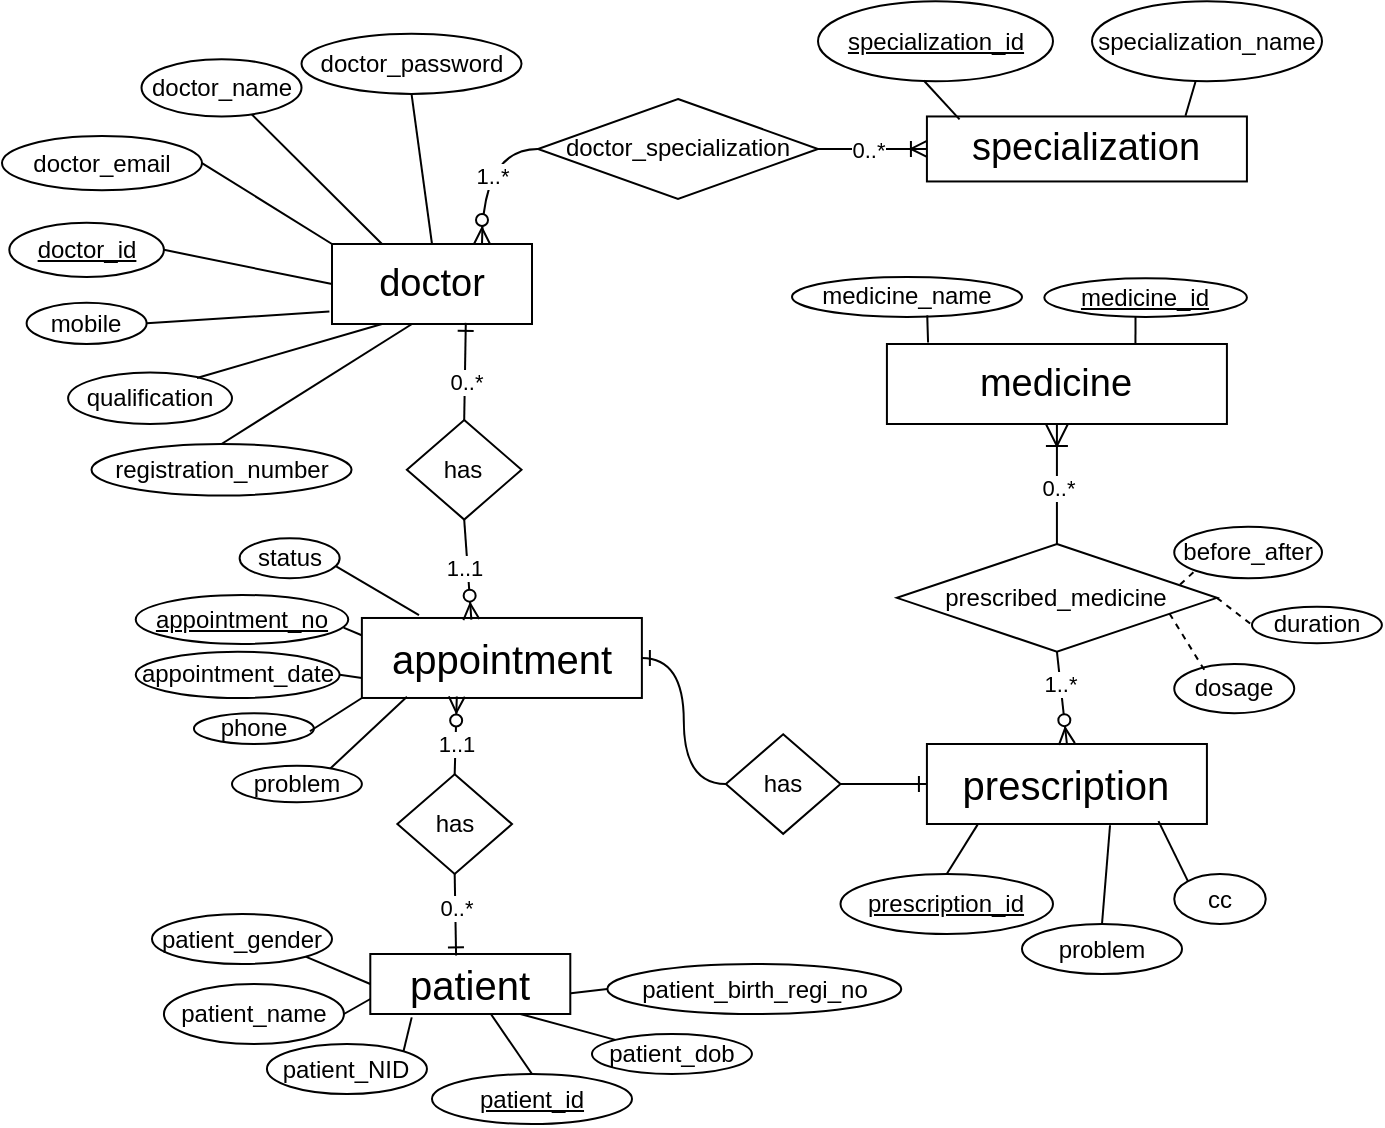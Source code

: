 <mxfile version="26.2.13">
  <diagram name="Page-1" id="ClBDFTrlVil5nWFejEg2">
    <mxGraphModel dx="2242" dy="811" grid="1" gridSize="10" guides="1" tooltips="1" connect="1" arrows="1" fold="1" page="1" pageScale="1" pageWidth="850" pageHeight="1100" math="0" shadow="0">
      <root>
        <mxCell id="0" />
        <mxCell id="1" parent="0" />
        <mxCell id="jbbtdIAwkqoKD0javM4b-1" value="&lt;font style=&quot;font-size: 19px;&quot;&gt;doctor&lt;/font&gt;" style="whiteSpace=wrap;html=1;align=center;" parent="1" vertex="1">
          <mxGeometry x="-360" y="590" width="100" height="40" as="geometry" />
        </mxCell>
        <mxCell id="jbbtdIAwkqoKD0javM4b-2" value="doctor_name" style="ellipse;whiteSpace=wrap;html=1;align=center;rotation=0;" parent="1" vertex="1">
          <mxGeometry x="-455.24" y="497.58" width="80" height="28.65" as="geometry" />
        </mxCell>
        <mxCell id="jbbtdIAwkqoKD0javM4b-3" value="doctor_email" style="ellipse;whiteSpace=wrap;html=1;align=center;rotation=0;" parent="1" vertex="1">
          <mxGeometry x="-525" y="536" width="100" height="27.08" as="geometry" />
        </mxCell>
        <mxCell id="jbbtdIAwkqoKD0javM4b-4" value="doctor_password" style="ellipse;whiteSpace=wrap;html=1;align=center;" parent="1" vertex="1">
          <mxGeometry x="-375.24" y="484.91" width="110" height="30.03" as="geometry" />
        </mxCell>
        <mxCell id="jbbtdIAwkqoKD0javM4b-5" value="doctor_id" style="ellipse;whiteSpace=wrap;html=1;align=center;fontStyle=4;rotation=0;" parent="1" vertex="1">
          <mxGeometry x="-521.35" y="579.39" width="77.32" height="27.07" as="geometry" />
        </mxCell>
        <mxCell id="jbbtdIAwkqoKD0javM4b-8" value="mobile" style="ellipse;whiteSpace=wrap;html=1;align=center;rotation=0;" parent="1" vertex="1">
          <mxGeometry x="-512.69" y="619.35" width="60" height="20.65" as="geometry" />
        </mxCell>
        <mxCell id="jbbtdIAwkqoKD0javM4b-9" value="qualification" style="ellipse;whiteSpace=wrap;html=1;align=center;rotation=0;" parent="1" vertex="1">
          <mxGeometry x="-491.95" y="654.28" width="81.95" height="25.78" as="geometry" />
        </mxCell>
        <mxCell id="jbbtdIAwkqoKD0javM4b-14" value="registration_number" style="ellipse;whiteSpace=wrap;html=1;align=center;rotation=0;" parent="1" vertex="1">
          <mxGeometry x="-480.24" y="690" width="130" height="25.78" as="geometry" />
        </mxCell>
        <mxCell id="jbbtdIAwkqoKD0javM4b-20" value="" style="endArrow=none;html=1;rounded=0;entryX=0.5;entryY=1;entryDx=0;entryDy=0;exitX=0.5;exitY=0;exitDx=0;exitDy=0;" parent="1" source="jbbtdIAwkqoKD0javM4b-1" target="jbbtdIAwkqoKD0javM4b-4" edge="1">
          <mxGeometry relative="1" as="geometry">
            <mxPoint x="-410" y="556.26" as="sourcePoint" />
            <mxPoint x="-250" y="556.26" as="targetPoint" />
          </mxGeometry>
        </mxCell>
        <mxCell id="jbbtdIAwkqoKD0javM4b-21" value="" style="endArrow=none;html=1;rounded=0;exitX=0;exitY=0.5;exitDx=0;exitDy=0;entryX=1;entryY=0.5;entryDx=0;entryDy=0;" parent="1" source="jbbtdIAwkqoKD0javM4b-1" target="jbbtdIAwkqoKD0javM4b-5" edge="1">
          <mxGeometry relative="1" as="geometry">
            <mxPoint x="-280" y="578.65" as="sourcePoint" />
            <mxPoint x="-410" y="616" as="targetPoint" />
          </mxGeometry>
        </mxCell>
        <mxCell id="jbbtdIAwkqoKD0javM4b-23" value="" style="endArrow=none;html=1;rounded=0;entryX=0.5;entryY=0;entryDx=0;entryDy=0;exitX=0.4;exitY=1;exitDx=0;exitDy=0;exitPerimeter=0;" parent="1" source="jbbtdIAwkqoKD0javM4b-1" target="jbbtdIAwkqoKD0javM4b-14" edge="1">
          <mxGeometry relative="1" as="geometry">
            <mxPoint x="-240" y="666.41" as="sourcePoint" />
            <mxPoint x="-162" y="656.41" as="targetPoint" />
          </mxGeometry>
        </mxCell>
        <mxCell id="jbbtdIAwkqoKD0javM4b-24" value="" style="endArrow=none;html=1;rounded=0;exitX=0.25;exitY=0;exitDx=0;exitDy=0;entryX=0.69;entryY=0.966;entryDx=0;entryDy=0;entryPerimeter=0;" parent="1" source="jbbtdIAwkqoKD0javM4b-1" target="jbbtdIAwkqoKD0javM4b-2" edge="1">
          <mxGeometry relative="1" as="geometry">
            <mxPoint x="-350" y="568.65" as="sourcePoint" />
            <mxPoint x="-380" y="528.65" as="targetPoint" />
          </mxGeometry>
        </mxCell>
        <mxCell id="jbbtdIAwkqoKD0javM4b-26" value="" style="endArrow=none;html=1;rounded=0;exitX=0;exitY=0;exitDx=0;exitDy=0;entryX=1;entryY=0.5;entryDx=0;entryDy=0;" parent="1" source="jbbtdIAwkqoKD0javM4b-1" target="jbbtdIAwkqoKD0javM4b-3" edge="1">
          <mxGeometry relative="1" as="geometry">
            <mxPoint x="-340" y="588.65" as="sourcePoint" />
            <mxPoint x="-372" y="534.65" as="targetPoint" />
          </mxGeometry>
        </mxCell>
        <mxCell id="jbbtdIAwkqoKD0javM4b-27" value="" style="endArrow=none;html=1;rounded=0;entryX=1;entryY=0.5;entryDx=0;entryDy=0;exitX=-0.013;exitY=0.845;exitDx=0;exitDy=0;exitPerimeter=0;" parent="1" source="jbbtdIAwkqoKD0javM4b-1" target="jbbtdIAwkqoKD0javM4b-8" edge="1">
          <mxGeometry relative="1" as="geometry">
            <mxPoint x="-390" y="595.65" as="sourcePoint" />
            <mxPoint x="-447" y="578.65" as="targetPoint" />
          </mxGeometry>
        </mxCell>
        <mxCell id="jbbtdIAwkqoKD0javM4b-28" value="" style="endArrow=none;html=1;rounded=0;entryX=0.786;entryY=0.104;entryDx=0;entryDy=0;exitX=0.25;exitY=1;exitDx=0;exitDy=0;entryPerimeter=0;" parent="1" source="jbbtdIAwkqoKD0javM4b-1" target="jbbtdIAwkqoKD0javM4b-9" edge="1">
          <mxGeometry relative="1" as="geometry">
            <mxPoint x="-380" y="605.65" as="sourcePoint" />
            <mxPoint x="-487" y="630.65" as="targetPoint" />
          </mxGeometry>
        </mxCell>
        <mxCell id="jbbtdIAwkqoKD0javM4b-51" value="dosage" style="ellipse;whiteSpace=wrap;html=1;align=center;rotation=0;" parent="1" vertex="1">
          <mxGeometry x="61.12" y="800.0" width="60" height="24.62" as="geometry" />
        </mxCell>
        <mxCell id="jbbtdIAwkqoKD0javM4b-52" value="before_after" style="ellipse;whiteSpace=wrap;html=1;align=center;rotation=0;" parent="1" vertex="1">
          <mxGeometry x="61.12" y="731.34" width="73.88" height="25.78" as="geometry" />
        </mxCell>
        <mxCell id="jbbtdIAwkqoKD0javM4b-63" value="duration" style="ellipse;whiteSpace=wrap;html=1;align=center;rotation=0;" parent="1" vertex="1">
          <mxGeometry x="100.0" y="771.34" width="64.94" height="18.26" as="geometry" />
        </mxCell>
        <mxCell id="jbbtdIAwkqoKD0javM4b-70" value="&lt;span style=&quot;font-size: 20px;&quot;&gt;prescription&lt;/span&gt;" style="whiteSpace=wrap;html=1;align=center;" parent="1" vertex="1">
          <mxGeometry x="-62.54" y="840" width="140" height="40" as="geometry" />
        </mxCell>
        <mxCell id="jbbtdIAwkqoKD0javM4b-72" value="prescription_id" style="ellipse;whiteSpace=wrap;html=1;align=center;fontStyle=4;" parent="1" vertex="1">
          <mxGeometry x="-105.75" y="905" width="106.25" height="30" as="geometry" />
        </mxCell>
        <mxCell id="jbbtdIAwkqoKD0javM4b-81" value="problem" style="ellipse;whiteSpace=wrap;html=1;align=center;" parent="1" vertex="1">
          <mxGeometry x="-15.0" y="930" width="80" height="25" as="geometry" />
        </mxCell>
        <mxCell id="jbbtdIAwkqoKD0javM4b-84" value="" style="endArrow=none;html=1;rounded=0;exitX=0.5;exitY=0;exitDx=0;exitDy=0;entryX=0.181;entryY=1.008;entryDx=0;entryDy=0;entryPerimeter=0;" parent="1" source="jbbtdIAwkqoKD0javM4b-72" target="jbbtdIAwkqoKD0javM4b-70" edge="1">
          <mxGeometry relative="1" as="geometry">
            <mxPoint x="-102.54" y="755" as="sourcePoint" />
            <mxPoint x="57.46" y="755" as="targetPoint" />
          </mxGeometry>
        </mxCell>
        <mxCell id="jbbtdIAwkqoKD0javM4b-85" value="" style="endArrow=none;html=1;rounded=0;exitX=0.5;exitY=0;exitDx=0;exitDy=0;entryX=0.654;entryY=1.016;entryDx=0;entryDy=0;entryPerimeter=0;" parent="1" source="jbbtdIAwkqoKD0javM4b-81" target="jbbtdIAwkqoKD0javM4b-70" edge="1">
          <mxGeometry relative="1" as="geometry">
            <mxPoint x="-102.54" y="870" as="sourcePoint" />
            <mxPoint x="-52.54" y="865" as="targetPoint" />
          </mxGeometry>
        </mxCell>
        <mxCell id="jbbtdIAwkqoKD0javM4b-99" value="&lt;font style=&quot;font-size: 20px;&quot;&gt;patient&lt;/font&gt;" style="whiteSpace=wrap;html=1;align=center;" parent="1" vertex="1">
          <mxGeometry x="-340.85" y="945" width="100" height="30" as="geometry" />
        </mxCell>
        <mxCell id="jbbtdIAwkqoKD0javM4b-100" value="patient_id" style="ellipse;whiteSpace=wrap;html=1;align=center;fontStyle=4;" parent="1" vertex="1">
          <mxGeometry x="-310" y="1005" width="100" height="25" as="geometry" />
        </mxCell>
        <mxCell id="jbbtdIAwkqoKD0javM4b-101" value="patient_birth_regi_no" style="ellipse;whiteSpace=wrap;html=1;align=center;" parent="1" vertex="1">
          <mxGeometry x="-222.32" y="950" width="146.95" height="25" as="geometry" />
        </mxCell>
        <mxCell id="jbbtdIAwkqoKD0javM4b-102" value="patient_NID" style="ellipse;whiteSpace=wrap;html=1;align=center;" parent="1" vertex="1">
          <mxGeometry x="-392.53" y="990" width="80" height="25" as="geometry" />
        </mxCell>
        <mxCell id="jbbtdIAwkqoKD0javM4b-103" value="patient_name" style="ellipse;whiteSpace=wrap;html=1;align=center;" parent="1" vertex="1">
          <mxGeometry x="-444.03" y="960" width="90" height="30" as="geometry" />
        </mxCell>
        <mxCell id="jbbtdIAwkqoKD0javM4b-104" value="patient_gender" style="ellipse;whiteSpace=wrap;html=1;align=center;" parent="1" vertex="1">
          <mxGeometry x="-450" y="925" width="90" height="25" as="geometry" />
        </mxCell>
        <mxCell id="jbbtdIAwkqoKD0javM4b-105" value="" style="endArrow=none;html=1;rounded=0;exitX=1;exitY=0.5;exitDx=0;exitDy=0;entryX=0;entryY=0.75;entryDx=0;entryDy=0;" parent="1" source="jbbtdIAwkqoKD0javM4b-103" target="jbbtdIAwkqoKD0javM4b-99" edge="1">
          <mxGeometry relative="1" as="geometry">
            <mxPoint x="-408.9" y="865" as="sourcePoint" />
            <mxPoint x="-248.9" y="865" as="targetPoint" />
          </mxGeometry>
        </mxCell>
        <mxCell id="jbbtdIAwkqoKD0javM4b-106" value="" style="endArrow=none;html=1;rounded=0;exitX=1;exitY=0;exitDx=0;exitDy=0;entryX=0.207;entryY=1.056;entryDx=0;entryDy=0;entryPerimeter=0;" parent="1" source="jbbtdIAwkqoKD0javM4b-102" target="jbbtdIAwkqoKD0javM4b-99" edge="1">
          <mxGeometry relative="1" as="geometry">
            <mxPoint x="-408.9" y="980" as="sourcePoint" />
            <mxPoint x="-358.9" y="975" as="targetPoint" />
          </mxGeometry>
        </mxCell>
        <mxCell id="jbbtdIAwkqoKD0javM4b-107" value="" style="endArrow=none;html=1;rounded=0;exitX=0.5;exitY=0;exitDx=0;exitDy=0;" parent="1" source="jbbtdIAwkqoKD0javM4b-100" target="jbbtdIAwkqoKD0javM4b-99" edge="1">
          <mxGeometry relative="1" as="geometry">
            <mxPoint x="-380.9" y="1021" as="sourcePoint" />
            <mxPoint x="-358.9" y="1005" as="targetPoint" />
          </mxGeometry>
        </mxCell>
        <mxCell id="jbbtdIAwkqoKD0javM4b-108" value="" style="endArrow=none;html=1;rounded=0;exitX=1;exitY=1;exitDx=0;exitDy=0;entryX=0;entryY=0.5;entryDx=0;entryDy=0;" parent="1" source="jbbtdIAwkqoKD0javM4b-104" target="jbbtdIAwkqoKD0javM4b-99" edge="1">
          <mxGeometry relative="1" as="geometry">
            <mxPoint x="-283.9" y="1025" as="sourcePoint" />
            <mxPoint x="-288.9" y="1005" as="targetPoint" />
          </mxGeometry>
        </mxCell>
        <mxCell id="jbbtdIAwkqoKD0javM4b-109" value="" style="endArrow=none;html=1;rounded=0;exitX=0;exitY=0.5;exitDx=0;exitDy=0;entryX=1.003;entryY=0.653;entryDx=0;entryDy=0;entryPerimeter=0;" parent="1" source="jbbtdIAwkqoKD0javM4b-101" target="jbbtdIAwkqoKD0javM4b-99" edge="1">
          <mxGeometry relative="1" as="geometry">
            <mxPoint x="-173.9" y="1028" as="sourcePoint" />
            <mxPoint x="-288.9" y="930" as="targetPoint" />
          </mxGeometry>
        </mxCell>
        <mxCell id="Ny59YyF_WHzDi1XFRu8P-16" value="&lt;font style=&quot;font-size: 19px;&quot;&gt;specialization&lt;/font&gt;" style="whiteSpace=wrap;html=1;align=center;" parent="1" vertex="1">
          <mxGeometry x="-62.54" y="526.23" width="160" height="32.5" as="geometry" />
        </mxCell>
        <mxCell id="Ny59YyF_WHzDi1XFRu8P-17" value="specialization_id" style="ellipse;whiteSpace=wrap;html=1;align=center;fontStyle=4;flipH=0;flipV=0;" parent="1" vertex="1">
          <mxGeometry x="-117.0" y="468.62" width="117.5" height="40" as="geometry" />
        </mxCell>
        <mxCell id="Ny59YyF_WHzDi1XFRu8P-18" value="specialization_name" style="ellipse;whiteSpace=wrap;html=1;align=center;flipH=0;flipV=0;" parent="1" vertex="1">
          <mxGeometry x="20.0" y="468.62" width="115" height="40" as="geometry" />
        </mxCell>
        <mxCell id="Ny59YyF_WHzDi1XFRu8P-19" value="" style="endArrow=none;html=1;rounded=0;entryX=0.45;entryY=0.991;entryDx=0;entryDy=0;exitX=0.102;exitY=0.044;exitDx=0;exitDy=0;exitPerimeter=0;entryPerimeter=0;" parent="1" source="Ny59YyF_WHzDi1XFRu8P-16" target="Ny59YyF_WHzDi1XFRu8P-17" edge="1">
          <mxGeometry relative="1" as="geometry">
            <mxPoint x="-187.743" y="348.66" as="sourcePoint" />
            <mxPoint x="-126.743" y="309.66" as="targetPoint" />
          </mxGeometry>
        </mxCell>
        <mxCell id="Ny59YyF_WHzDi1XFRu8P-20" value="" style="endArrow=none;html=1;rounded=0;entryX=0.808;entryY=-0.01;entryDx=0;entryDy=0;entryPerimeter=0;" parent="1" source="Ny59YyF_WHzDi1XFRu8P-18" target="Ny59YyF_WHzDi1XFRu8P-16" edge="1">
          <mxGeometry relative="1" as="geometry">
            <mxPoint x="-98.7" y="581.14" as="sourcePoint" />
            <mxPoint x="-96.27" y="559.94" as="targetPoint" />
          </mxGeometry>
        </mxCell>
        <mxCell id="Ny59YyF_WHzDi1XFRu8P-21" value="&lt;font style=&quot;font-size: 19px;&quot;&gt;medicine&lt;/font&gt;" style="whiteSpace=wrap;html=1;align=center;flipH=0;flipV=0;" parent="1" vertex="1">
          <mxGeometry x="-82.54" y="640" width="170" height="40" as="geometry" />
        </mxCell>
        <mxCell id="Ny59YyF_WHzDi1XFRu8P-22" value="medicine_id" style="ellipse;whiteSpace=wrap;html=1;align=center;fontStyle=4;flipH=0;flipV=0;" parent="1" vertex="1">
          <mxGeometry x="-3.83" y="607.09" width="101.29" height="19.37" as="geometry" />
        </mxCell>
        <mxCell id="Ny59YyF_WHzDi1XFRu8P-23" value="medicine_name" style="ellipse;whiteSpace=wrap;html=1;align=center;flipH=0;flipV=0;" parent="1" vertex="1">
          <mxGeometry x="-130" y="606.46" width="115" height="20" as="geometry" />
        </mxCell>
        <mxCell id="Ny59YyF_WHzDi1XFRu8P-24" value="" style="endArrow=none;html=1;rounded=0;entryX=0.45;entryY=0.991;entryDx=0;entryDy=0;exitX=0.731;exitY=0;exitDx=0;exitDy=0;entryPerimeter=0;exitPerimeter=0;" parent="1" source="Ny59YyF_WHzDi1XFRu8P-21" target="Ny59YyF_WHzDi1XFRu8P-22" edge="1">
          <mxGeometry relative="1" as="geometry">
            <mxPoint x="-157.55" y="507.75" as="sourcePoint" />
            <mxPoint x="-96.55" y="468.75" as="targetPoint" />
          </mxGeometry>
        </mxCell>
        <mxCell id="Ny59YyF_WHzDi1XFRu8P-25" value="" style="endArrow=none;html=1;rounded=0;exitX=0.588;exitY=0.962;exitDx=0;exitDy=0;exitPerimeter=0;entryX=0.121;entryY=-0.018;entryDx=0;entryDy=0;entryPerimeter=0;" parent="1" source="Ny59YyF_WHzDi1XFRu8P-23" target="Ny59YyF_WHzDi1XFRu8P-21" edge="1">
          <mxGeometry relative="1" as="geometry">
            <mxPoint x="54.387" y="688.98" as="sourcePoint" />
            <mxPoint x="54.447" y="673.98" as="targetPoint" />
          </mxGeometry>
        </mxCell>
        <mxCell id="Ny59YyF_WHzDi1XFRu8P-32" value="doctor_specialization" style="shape=rhombus;perimeter=rhombusPerimeter;whiteSpace=wrap;html=1;align=center;" parent="1" vertex="1">
          <mxGeometry x="-257" y="517.48" width="140" height="50" as="geometry" />
        </mxCell>
        <mxCell id="Ny59YyF_WHzDi1XFRu8P-36" value="patient_dob" style="ellipse;whiteSpace=wrap;html=1;align=center;" parent="1" vertex="1">
          <mxGeometry x="-230.02" y="985" width="80" height="20" as="geometry" />
        </mxCell>
        <mxCell id="Ny59YyF_WHzDi1XFRu8P-37" value="" style="endArrow=none;html=1;rounded=0;exitX=0;exitY=0;exitDx=0;exitDy=0;entryX=0.75;entryY=1;entryDx=0;entryDy=0;" parent="1" source="Ny59YyF_WHzDi1XFRu8P-36" target="jbbtdIAwkqoKD0javM4b-99" edge="1">
          <mxGeometry relative="1" as="geometry">
            <mxPoint x="-283.9" y="1025" as="sourcePoint" />
            <mxPoint x="-288.9" y="1005" as="targetPoint" />
          </mxGeometry>
        </mxCell>
        <mxCell id="Ny59YyF_WHzDi1XFRu8P-38" value="prescribed_medicine" style="shape=rhombus;perimeter=rhombusPerimeter;whiteSpace=wrap;html=1;align=center;flipH=0;flipV=0;" parent="1" vertex="1">
          <mxGeometry x="-77.54" y="739.99" width="160" height="53.86" as="geometry" />
        </mxCell>
        <mxCell id="Ny59YyF_WHzDi1XFRu8P-39" value="" style="fontSize=12;html=1;endArrow=ERoneToMany;rounded=0;endSize=9;exitX=0.5;exitY=0;exitDx=0;exitDy=0;entryX=0.5;entryY=1;entryDx=0;entryDy=0;" parent="1" source="Ny59YyF_WHzDi1XFRu8P-38" target="Ny59YyF_WHzDi1XFRu8P-21" edge="1">
          <mxGeometry width="100" height="100" relative="1" as="geometry">
            <mxPoint x="226.44" y="546.78" as="sourcePoint" />
            <mxPoint x="6.5" y="598.78" as="targetPoint" />
          </mxGeometry>
        </mxCell>
        <mxCell id="3pXVcGCdaW2TRZtOjEDm-21" value="0..*" style="edgeLabel;html=1;align=center;verticalAlign=middle;resizable=0;points=[];" vertex="1" connectable="0" parent="Ny59YyF_WHzDi1XFRu8P-39">
          <mxGeometry x="-0.052" relative="1" as="geometry">
            <mxPoint as="offset" />
          </mxGeometry>
        </mxCell>
        <mxCell id="Ny59YyF_WHzDi1XFRu8P-42" value="" style="endArrow=none;dashed=1;html=1;rounded=0;exitX=0.885;exitY=0.376;exitDx=0;exitDy=0;entryX=0;entryY=1;entryDx=0;entryDy=0;exitPerimeter=0;" parent="1" source="Ny59YyF_WHzDi1XFRu8P-38" target="jbbtdIAwkqoKD0javM4b-52" edge="1">
          <mxGeometry width="50" height="50" relative="1" as="geometry">
            <mxPoint x="54.25" y="777.4" as="sourcePoint" />
            <mxPoint x="91.06" y="760.32" as="targetPoint" />
          </mxGeometry>
        </mxCell>
        <mxCell id="Ny59YyF_WHzDi1XFRu8P-43" value="" style="endArrow=none;dashed=1;html=1;rounded=0;exitX=1;exitY=0.5;exitDx=0;exitDy=0;entryX=0;entryY=0.5;entryDx=0;entryDy=0;" parent="1" source="Ny59YyF_WHzDi1XFRu8P-38" target="jbbtdIAwkqoKD0javM4b-63" edge="1">
          <mxGeometry width="50" height="50" relative="1" as="geometry">
            <mxPoint x="76.25" y="783.4" as="sourcePoint" />
            <mxPoint x="96.78" y="795.88" as="targetPoint" />
          </mxGeometry>
        </mxCell>
        <mxCell id="Ny59YyF_WHzDi1XFRu8P-44" value="" style="endArrow=none;dashed=1;html=1;rounded=0;exitX=0.852;exitY=0.647;exitDx=0;exitDy=0;exitPerimeter=0;entryX=0.268;entryY=0.188;entryDx=0;entryDy=0;entryPerimeter=0;" parent="1" source="Ny59YyF_WHzDi1XFRu8P-38" target="jbbtdIAwkqoKD0javM4b-51" edge="1">
          <mxGeometry width="50" height="50" relative="1" as="geometry">
            <mxPoint x="82.25" y="798.4" as="sourcePoint" />
            <mxPoint x="86.443" y="812.395" as="targetPoint" />
          </mxGeometry>
        </mxCell>
        <mxCell id="FU_f0k-QAeN1vuseyPI--5" value="phone" style="ellipse;whiteSpace=wrap;html=1;align=center;rotation=0;" parent="1" vertex="1">
          <mxGeometry x="-429.03" y="824.62" width="60" height="15.38" as="geometry" />
        </mxCell>
        <mxCell id="FU_f0k-QAeN1vuseyPI--6" value="status" style="ellipse;whiteSpace=wrap;html=1;align=center;rotation=0;" parent="1" vertex="1">
          <mxGeometry x="-406.18" y="737.12" width="50" height="20" as="geometry" />
        </mxCell>
        <mxCell id="FU_f0k-QAeN1vuseyPI--7" value="problem" style="ellipse;whiteSpace=wrap;html=1;align=center;rotation=0;" parent="1" vertex="1">
          <mxGeometry x="-410" y="850.87" width="64.94" height="18.26" as="geometry" />
        </mxCell>
        <mxCell id="FU_f0k-QAeN1vuseyPI--13" value="appointment_no" style="ellipse;whiteSpace=wrap;html=1;align=center;fontStyle=4;" parent="1" vertex="1">
          <mxGeometry x="-458.13" y="765.47" width="106.25" height="24.53" as="geometry" />
        </mxCell>
        <mxCell id="fthoK1puPD9MAaoYh8Hu-1" value="" style="endArrow=none;html=1;rounded=0;exitX=0.01;exitY=0.231;exitDx=0;exitDy=0;entryX=0.978;entryY=0.665;entryDx=0;entryDy=0;exitPerimeter=0;entryPerimeter=0;" parent="1" source="fthoK1puPD9MAaoYh8Hu-3" target="FU_f0k-QAeN1vuseyPI--13" edge="1">
          <mxGeometry relative="1" as="geometry">
            <mxPoint x="-351.27" y="801.99" as="sourcePoint" />
            <mxPoint x="-80" y="825" as="targetPoint" />
          </mxGeometry>
        </mxCell>
        <mxCell id="fthoK1puPD9MAaoYh8Hu-2" value="" style="endArrow=none;html=1;rounded=0;entryX=1;entryY=0.5;entryDx=0;entryDy=0;exitX=0;exitY=0.75;exitDx=0;exitDy=0;" parent="1" source="fthoK1puPD9MAaoYh8Hu-3" target="FU_f0k-QAeN1vuseyPI--4" edge="1">
          <mxGeometry relative="1" as="geometry">
            <mxPoint x="-360" y="820" as="sourcePoint" />
            <mxPoint x="-354" y="812" as="targetPoint" />
          </mxGeometry>
        </mxCell>
        <mxCell id="fthoK1puPD9MAaoYh8Hu-3" value="&lt;span style=&quot;font-size: 20px;&quot;&gt;appointment&lt;/span&gt;" style="whiteSpace=wrap;html=1;align=center;" parent="1" vertex="1">
          <mxGeometry x="-345.06" y="776.99" width="140" height="40" as="geometry" />
        </mxCell>
        <mxCell id="fthoK1puPD9MAaoYh8Hu-5" value="" style="endArrow=none;html=1;rounded=0;exitX=0.161;exitY=0.984;exitDx=0;exitDy=0;entryX=0.757;entryY=0.075;entryDx=0;entryDy=0;entryPerimeter=0;exitPerimeter=0;" parent="1" source="fthoK1puPD9MAaoYh8Hu-3" target="FU_f0k-QAeN1vuseyPI--7" edge="1">
          <mxGeometry relative="1" as="geometry">
            <mxPoint x="-104" y="812" as="sourcePoint" />
            <mxPoint x="-195" y="807" as="targetPoint" />
          </mxGeometry>
        </mxCell>
        <mxCell id="fthoK1puPD9MAaoYh8Hu-7" value="" style="endArrow=none;html=1;rounded=0;exitX=0.965;exitY=0.705;exitDx=0;exitDy=0;entryX=0.204;entryY=-0.035;entryDx=0;entryDy=0;entryPerimeter=0;exitPerimeter=0;" parent="1" source="FU_f0k-QAeN1vuseyPI--6" target="fthoK1puPD9MAaoYh8Hu-3" edge="1">
          <mxGeometry relative="1" as="geometry">
            <mxPoint x="-212" y="762" as="sourcePoint" />
            <mxPoint x="-239" y="788" as="targetPoint" />
          </mxGeometry>
        </mxCell>
        <mxCell id="fthoK1puPD9MAaoYh8Hu-8" value="has" style="shape=rhombus;perimeter=rhombusPerimeter;whiteSpace=wrap;html=1;align=center;flipH=0;flipV=0;" parent="1" vertex="1">
          <mxGeometry x="-163.07" y="835.1" width="57.32" height="49.81" as="geometry" />
        </mxCell>
        <mxCell id="fthoK1puPD9MAaoYh8Hu-9" value="has" style="shape=rhombus;perimeter=rhombusPerimeter;whiteSpace=wrap;html=1;align=center;flipH=0;flipV=0;" parent="1" vertex="1">
          <mxGeometry x="-327.32" y="855.15" width="57.32" height="49.81" as="geometry" />
        </mxCell>
        <mxCell id="fthoK1puPD9MAaoYh8Hu-10" value="has" style="shape=rhombus;perimeter=rhombusPerimeter;whiteSpace=wrap;html=1;align=center;flipH=0;flipV=0;" parent="1" vertex="1">
          <mxGeometry x="-322.56" y="677.98" width="57.32" height="49.81" as="geometry" />
        </mxCell>
        <mxCell id="Byn8joqWkYTIwC0GCdsC-1" value="cc" style="ellipse;whiteSpace=wrap;html=1;align=center;" parent="1" vertex="1">
          <mxGeometry x="61.12" y="905" width="45.75" height="25" as="geometry" />
        </mxCell>
        <mxCell id="Byn8joqWkYTIwC0GCdsC-3" value="" style="endArrow=none;html=1;rounded=0;exitX=0;exitY=0;exitDx=0;exitDy=0;entryX=0.827;entryY=0.964;entryDx=0;entryDy=0;entryPerimeter=0;" parent="1" source="Byn8joqWkYTIwC0GCdsC-1" target="jbbtdIAwkqoKD0javM4b-70" edge="1">
          <mxGeometry relative="1" as="geometry">
            <mxPoint x="65" y="945" as="sourcePoint" />
            <mxPoint x="39" y="891" as="targetPoint" />
          </mxGeometry>
        </mxCell>
        <mxCell id="q_bACkfQ96GP_jLOjfz--1" value="" style="endArrow=none;html=1;rounded=0;exitX=0.966;exitY=0.586;exitDx=0;exitDy=0;entryX=0;entryY=1;entryDx=0;entryDy=0;exitPerimeter=0;" parent="1" source="FU_f0k-QAeN1vuseyPI--5" target="fthoK1puPD9MAaoYh8Hu-3" edge="1">
          <mxGeometry relative="1" as="geometry">
            <mxPoint x="-509" y="828" as="sourcePoint" />
            <mxPoint x="-249" y="778" as="targetPoint" />
          </mxGeometry>
        </mxCell>
        <mxCell id="FU_f0k-QAeN1vuseyPI--4" value="appointment_date" style="ellipse;whiteSpace=wrap;html=1;align=center;" parent="1" vertex="1">
          <mxGeometry x="-458.13" y="793.85" width="101.95" height="23.14" as="geometry" />
        </mxCell>
        <mxCell id="q_bACkfQ96GP_jLOjfz--3" value="" style="fontSize=12;html=1;endArrow=ERoneToMany;rounded=0;entryX=0;entryY=0.5;entryDx=0;entryDy=0;exitX=1;exitY=0.5;exitDx=0;exitDy=0;edgeStyle=orthogonalEdgeStyle;curved=1;" parent="1" source="Ny59YyF_WHzDi1XFRu8P-32" target="Ny59YyF_WHzDi1XFRu8P-16" edge="1">
          <mxGeometry width="100" height="100" relative="1" as="geometry">
            <mxPoint x="-236" y="564" as="sourcePoint" />
            <mxPoint x="-267" y="601" as="targetPoint" />
          </mxGeometry>
        </mxCell>
        <mxCell id="3pXVcGCdaW2TRZtOjEDm-8" value="0..*" style="edgeLabel;html=1;align=center;verticalAlign=middle;resizable=0;points=[];" vertex="1" connectable="0" parent="q_bACkfQ96GP_jLOjfz--3">
          <mxGeometry x="-0.097" relative="1" as="geometry">
            <mxPoint as="offset" />
          </mxGeometry>
        </mxCell>
        <mxCell id="3pXVcGCdaW2TRZtOjEDm-1" value="" style="fontSize=12;html=1;endArrow=ERone;endFill=1;rounded=0;entryX=0.669;entryY=0.986;entryDx=0;entryDy=0;entryPerimeter=0;exitX=0.5;exitY=0;exitDx=0;exitDy=0;" edge="1" parent="1" source="fthoK1puPD9MAaoYh8Hu-10" target="jbbtdIAwkqoKD0javM4b-1">
          <mxGeometry width="100" height="100" relative="1" as="geometry">
            <mxPoint x="-270" y="737.12" as="sourcePoint" />
            <mxPoint x="-170" y="637.12" as="targetPoint" />
          </mxGeometry>
        </mxCell>
        <mxCell id="3pXVcGCdaW2TRZtOjEDm-3" value="0..*" style="edgeLabel;html=1;align=center;verticalAlign=middle;resizable=0;points=[];" vertex="1" connectable="0" parent="3pXVcGCdaW2TRZtOjEDm-1">
          <mxGeometry x="-0.196" relative="1" as="geometry">
            <mxPoint as="offset" />
          </mxGeometry>
        </mxCell>
        <mxCell id="3pXVcGCdaW2TRZtOjEDm-5" value="" style="fontSize=12;html=1;endArrow=ERzeroToMany;endFill=1;rounded=0;entryX=0.391;entryY=0.02;entryDx=0;entryDy=0;entryPerimeter=0;exitX=0.5;exitY=1;exitDx=0;exitDy=0;" edge="1" parent="1" source="fthoK1puPD9MAaoYh8Hu-10" target="fthoK1puPD9MAaoYh8Hu-3">
          <mxGeometry width="100" height="100" relative="1" as="geometry">
            <mxPoint x="-340" y="770" as="sourcePoint" />
            <mxPoint x="-240" y="670" as="targetPoint" />
          </mxGeometry>
        </mxCell>
        <mxCell id="3pXVcGCdaW2TRZtOjEDm-6" value="1..1" style="edgeLabel;html=1;align=center;verticalAlign=middle;resizable=0;points=[];" vertex="1" connectable="0" parent="3pXVcGCdaW2TRZtOjEDm-5">
          <mxGeometry x="-0.071" y="-2" relative="1" as="geometry">
            <mxPoint as="offset" />
          </mxGeometry>
        </mxCell>
        <mxCell id="3pXVcGCdaW2TRZtOjEDm-7" value="" style="edgeStyle=orthogonalEdgeStyle;fontSize=12;html=1;endArrow=ERzeroToMany;endFill=1;rounded=0;exitX=0;exitY=0.5;exitDx=0;exitDy=0;entryX=0.75;entryY=0;entryDx=0;entryDy=0;curved=1;" edge="1" parent="1" source="Ny59YyF_WHzDi1XFRu8P-32" target="jbbtdIAwkqoKD0javM4b-1">
          <mxGeometry width="100" height="100" relative="1" as="geometry">
            <mxPoint x="-280" y="630" as="sourcePoint" />
            <mxPoint x="-180" y="530" as="targetPoint" />
          </mxGeometry>
        </mxCell>
        <mxCell id="3pXVcGCdaW2TRZtOjEDm-9" value="1..*" style="edgeLabel;html=1;align=center;verticalAlign=middle;resizable=0;points=[];" vertex="1" connectable="0" parent="3pXVcGCdaW2TRZtOjEDm-7">
          <mxGeometry x="0.094" y="5" relative="1" as="geometry">
            <mxPoint as="offset" />
          </mxGeometry>
        </mxCell>
        <mxCell id="3pXVcGCdaW2TRZtOjEDm-12" value="" style="fontSize=12;html=1;endArrow=ERzeroToMany;endFill=1;rounded=0;entryX=0.339;entryY=0.982;entryDx=0;entryDy=0;entryPerimeter=0;exitX=0.5;exitY=0;exitDx=0;exitDy=0;" edge="1" parent="1" source="fthoK1puPD9MAaoYh8Hu-9" target="fthoK1puPD9MAaoYh8Hu-3">
          <mxGeometry width="100" height="100" relative="1" as="geometry">
            <mxPoint x="-300" y="850" as="sourcePoint" />
            <mxPoint x="-280" y="788" as="targetPoint" />
          </mxGeometry>
        </mxCell>
        <mxCell id="3pXVcGCdaW2TRZtOjEDm-13" value="1..1" style="edgeLabel;html=1;align=center;verticalAlign=middle;resizable=0;points=[];" vertex="1" connectable="0" parent="3pXVcGCdaW2TRZtOjEDm-12">
          <mxGeometry x="-0.071" y="-2" relative="1" as="geometry">
            <mxPoint x="-2" y="3" as="offset" />
          </mxGeometry>
        </mxCell>
        <mxCell id="3pXVcGCdaW2TRZtOjEDm-14" value="" style="fontSize=12;html=1;endArrow=ERone;endFill=1;rounded=0;entryX=0.429;entryY=0.024;entryDx=0;entryDy=0;entryPerimeter=0;exitX=0.5;exitY=1;exitDx=0;exitDy=0;" edge="1" parent="1" source="fthoK1puPD9MAaoYh8Hu-9" target="jbbtdIAwkqoKD0javM4b-99">
          <mxGeometry width="100" height="100" relative="1" as="geometry">
            <mxPoint x="-222.32" y="905" as="sourcePoint" />
            <mxPoint x="-221.32" y="856" as="targetPoint" />
          </mxGeometry>
        </mxCell>
        <mxCell id="3pXVcGCdaW2TRZtOjEDm-15" value="0..*" style="edgeLabel;html=1;align=center;verticalAlign=middle;resizable=0;points=[];" vertex="1" connectable="0" parent="3pXVcGCdaW2TRZtOjEDm-14">
          <mxGeometry x="-0.196" relative="1" as="geometry">
            <mxPoint as="offset" />
          </mxGeometry>
        </mxCell>
        <mxCell id="3pXVcGCdaW2TRZtOjEDm-16" value="" style="edgeStyle=orthogonalEdgeStyle;fontSize=12;html=1;endArrow=ERone;endFill=1;rounded=0;entryX=1;entryY=0.5;entryDx=0;entryDy=0;exitX=0;exitY=0.5;exitDx=0;exitDy=0;curved=1;" edge="1" parent="1" source="fthoK1puPD9MAaoYh8Hu-8" target="fthoK1puPD9MAaoYh8Hu-3">
          <mxGeometry width="100" height="100" relative="1" as="geometry">
            <mxPoint x="-260" y="950" as="sourcePoint" />
            <mxPoint x="-160" y="850" as="targetPoint" />
          </mxGeometry>
        </mxCell>
        <mxCell id="3pXVcGCdaW2TRZtOjEDm-17" value="" style="edgeStyle=orthogonalEdgeStyle;fontSize=12;html=1;endArrow=ERone;endFill=1;rounded=0;entryX=0;entryY=0.5;entryDx=0;entryDy=0;exitX=1;exitY=0.5;exitDx=0;exitDy=0;curved=1;" edge="1" parent="1" source="fthoK1puPD9MAaoYh8Hu-8" target="jbbtdIAwkqoKD0javM4b-70">
          <mxGeometry width="100" height="100" relative="1" as="geometry">
            <mxPoint x="-153" y="870" as="sourcePoint" />
            <mxPoint x="-195" y="807" as="targetPoint" />
          </mxGeometry>
        </mxCell>
        <mxCell id="3pXVcGCdaW2TRZtOjEDm-18" value="" style="fontSize=12;html=1;endArrow=ERzeroToMany;endFill=1;rounded=0;entryX=0.5;entryY=0;entryDx=0;entryDy=0;exitX=0.5;exitY=1;exitDx=0;exitDy=0;" edge="1" parent="1" source="Ny59YyF_WHzDi1XFRu8P-38" target="jbbtdIAwkqoKD0javM4b-70">
          <mxGeometry width="100" height="100" relative="1" as="geometry">
            <mxPoint x="-105.75" y="828.6" as="sourcePoint" />
            <mxPoint x="-104.75" y="789.6" as="targetPoint" />
          </mxGeometry>
        </mxCell>
        <mxCell id="3pXVcGCdaW2TRZtOjEDm-19" value="1..*" style="edgeLabel;html=1;align=center;verticalAlign=middle;resizable=0;points=[];" vertex="1" connectable="0" parent="3pXVcGCdaW2TRZtOjEDm-18">
          <mxGeometry x="-0.071" y="-2" relative="1" as="geometry">
            <mxPoint x="1" y="-6" as="offset" />
          </mxGeometry>
        </mxCell>
      </root>
    </mxGraphModel>
  </diagram>
</mxfile>
